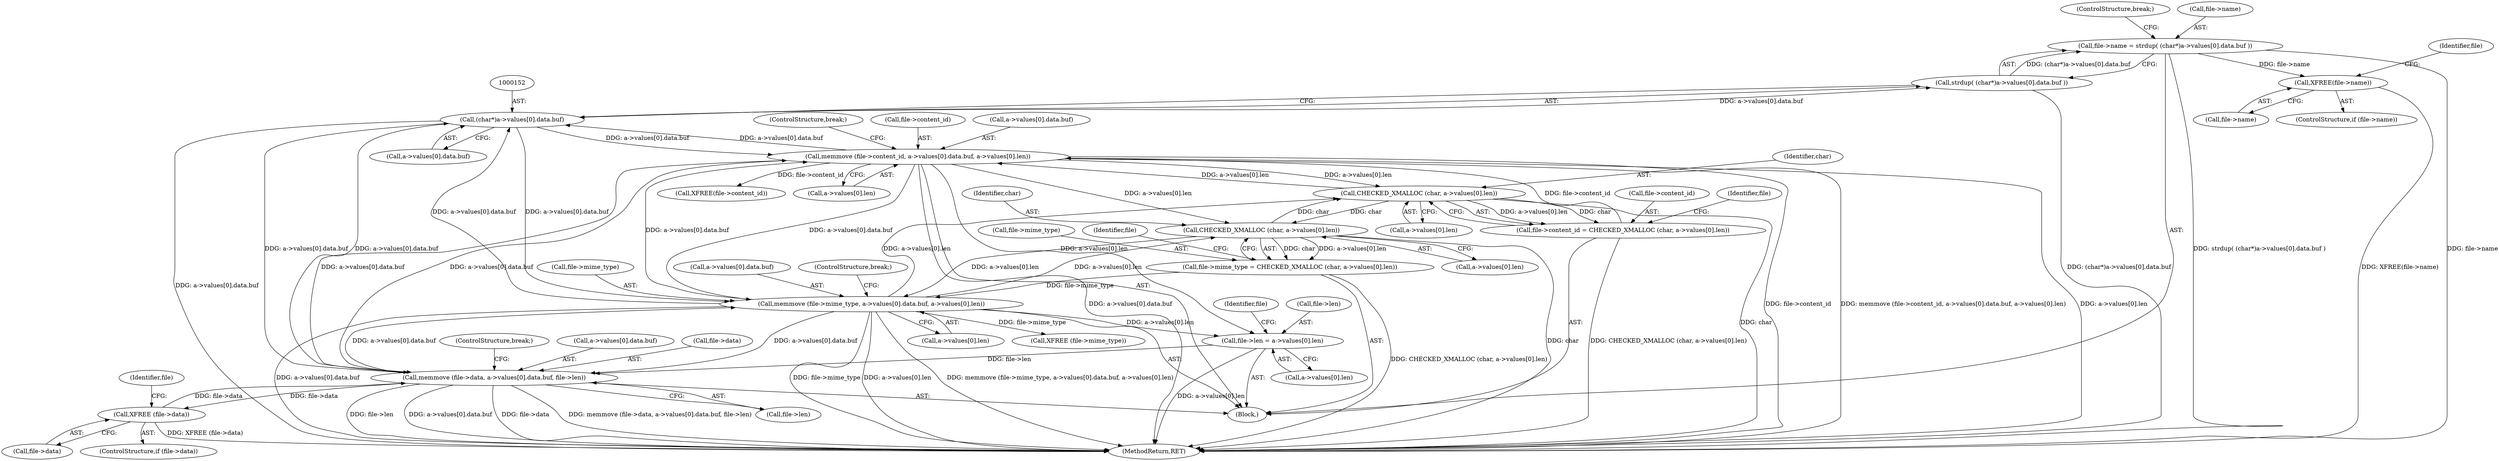 digraph "0_tnef_8dccf79857ceeb7a6d3e42c1e762e7b865d5344d@API" {
"1000146" [label="(Call,file->name = strdup( (char*)a->values[0].data.buf ))"];
"1000150" [label="(Call,strdup( (char*)a->values[0].data.buf ))"];
"1000151" [label="(Call,(char*)a->values[0].data.buf)"];
"1000289" [label="(Call,memmove (file->content_id, a->values[0].data.buf, a->values[0].len))"];
"1000276" [label="(Call,file->content_id = CHECKED_XMALLOC (char, a->values[0].len))"];
"1000280" [label="(Call,CHECKED_XMALLOC (char, a->values[0].len))"];
"1000231" [label="(Call,CHECKED_XMALLOC (char, a->values[0].len))"];
"1000240" [label="(Call,memmove (file->mime_type, a->values[0].data.buf, a->values[0].len))"];
"1000227" [label="(Call,file->mime_type = CHECKED_XMALLOC (char, a->values[0].len))"];
"1000195" [label="(Call,memmove (file->data, a->values[0].data.buf, file->len))"];
"1000191" [label="(Call,XFREE (file->data))"];
"1000176" [label="(Call,file->len = a->values[0].len)"];
"1000142" [label="(Call,XFREE(file->name))"];
"1000227" [label="(Call,file->mime_type = CHECKED_XMALLOC (char, a->values[0].len))"];
"1000143" [label="(Call,file->name)"];
"1000177" [label="(Call,file->len)"];
"1000241" [label="(Call,file->mime_type)"];
"1000192" [label="(Call,file->data)"];
"1000289" [label="(Call,memmove (file->content_id, a->values[0].data.buf, a->values[0].len))"];
"1000280" [label="(Call,CHECKED_XMALLOC (char, a->values[0].len))"];
"1000291" [label="(Identifier,file)"];
"1000150" [label="(Call,strdup( (char*)a->values[0].data.buf ))"];
"1000277" [label="(Call,file->content_id)"];
"1000309" [label="(ControlStructure,break;)"];
"1000195" [label="(Call,memmove (file->data, a->values[0].data.buf, file->len))"];
"1000253" [label="(Call,a->values[0].len)"];
"1000191" [label="(Call,XFREE (file->data))"];
"1000142" [label="(Call,XFREE(file->name))"];
"1000162" [label="(ControlStructure,break;)"];
"1000187" [label="(ControlStructure,if (file->data))"];
"1000240" [label="(Call,memmove (file->mime_type, a->values[0].data.buf, a->values[0].len))"];
"1000272" [label="(Call,XFREE(file->content_id))"];
"1000211" [label="(ControlStructure,break;)"];
"1000138" [label="(ControlStructure,if (file->name))"];
"1000197" [label="(Identifier,file)"];
"1000130" [label="(Block,)"];
"1000281" [label="(Identifier,char)"];
"1000199" [label="(Call,a->values[0].data.buf)"];
"1000302" [label="(Call,a->values[0].len)"];
"1000244" [label="(Call,a->values[0].data.buf)"];
"1000189" [label="(Identifier,file)"];
"1000176" [label="(Call,file->len = a->values[0].len)"];
"1000233" [label="(Call,a->values[0].len)"];
"1000146" [label="(Call,file->name = strdup( (char*)a->values[0].data.buf ))"];
"1000290" [label="(Call,file->content_id)"];
"1000231" [label="(Call,CHECKED_XMALLOC (char, a->values[0].len))"];
"1000260" [label="(ControlStructure,break;)"];
"1000242" [label="(Identifier,file)"];
"1000282" [label="(Call,a->values[0].len)"];
"1000196" [label="(Call,file->data)"];
"1000148" [label="(Identifier,file)"];
"1000228" [label="(Call,file->mime_type)"];
"1000180" [label="(Call,a->values[0].len)"];
"1000312" [label="(MethodReturn,RET)"];
"1000153" [label="(Call,a->values[0].data.buf)"];
"1000293" [label="(Call,a->values[0].data.buf)"];
"1000223" [label="(Call,XFREE (file->mime_type))"];
"1000232" [label="(Identifier,char)"];
"1000208" [label="(Call,file->len)"];
"1000147" [label="(Call,file->name)"];
"1000151" [label="(Call,(char*)a->values[0].data.buf)"];
"1000276" [label="(Call,file->content_id = CHECKED_XMALLOC (char, a->values[0].len))"];
"1000146" -> "1000130"  [label="AST: "];
"1000146" -> "1000150"  [label="CFG: "];
"1000147" -> "1000146"  [label="AST: "];
"1000150" -> "1000146"  [label="AST: "];
"1000162" -> "1000146"  [label="CFG: "];
"1000146" -> "1000312"  [label="DDG: strdup( (char*)a->values[0].data.buf )"];
"1000146" -> "1000312"  [label="DDG: file->name"];
"1000146" -> "1000142"  [label="DDG: file->name"];
"1000150" -> "1000146"  [label="DDG: (char*)a->values[0].data.buf"];
"1000150" -> "1000151"  [label="CFG: "];
"1000151" -> "1000150"  [label="AST: "];
"1000150" -> "1000312"  [label="DDG: (char*)a->values[0].data.buf"];
"1000151" -> "1000150"  [label="DDG: a->values[0].data.buf"];
"1000151" -> "1000153"  [label="CFG: "];
"1000152" -> "1000151"  [label="AST: "];
"1000153" -> "1000151"  [label="AST: "];
"1000151" -> "1000312"  [label="DDG: a->values[0].data.buf"];
"1000289" -> "1000151"  [label="DDG: a->values[0].data.buf"];
"1000195" -> "1000151"  [label="DDG: a->values[0].data.buf"];
"1000240" -> "1000151"  [label="DDG: a->values[0].data.buf"];
"1000151" -> "1000195"  [label="DDG: a->values[0].data.buf"];
"1000151" -> "1000240"  [label="DDG: a->values[0].data.buf"];
"1000151" -> "1000289"  [label="DDG: a->values[0].data.buf"];
"1000289" -> "1000130"  [label="AST: "];
"1000289" -> "1000302"  [label="CFG: "];
"1000290" -> "1000289"  [label="AST: "];
"1000293" -> "1000289"  [label="AST: "];
"1000302" -> "1000289"  [label="AST: "];
"1000309" -> "1000289"  [label="CFG: "];
"1000289" -> "1000312"  [label="DDG: a->values[0].data.buf"];
"1000289" -> "1000312"  [label="DDG: file->content_id"];
"1000289" -> "1000312"  [label="DDG: memmove (file->content_id, a->values[0].data.buf, a->values[0].len)"];
"1000289" -> "1000312"  [label="DDG: a->values[0].len"];
"1000289" -> "1000176"  [label="DDG: a->values[0].len"];
"1000289" -> "1000195"  [label="DDG: a->values[0].data.buf"];
"1000289" -> "1000231"  [label="DDG: a->values[0].len"];
"1000289" -> "1000240"  [label="DDG: a->values[0].data.buf"];
"1000289" -> "1000272"  [label="DDG: file->content_id"];
"1000289" -> "1000280"  [label="DDG: a->values[0].len"];
"1000276" -> "1000289"  [label="DDG: file->content_id"];
"1000195" -> "1000289"  [label="DDG: a->values[0].data.buf"];
"1000240" -> "1000289"  [label="DDG: a->values[0].data.buf"];
"1000280" -> "1000289"  [label="DDG: a->values[0].len"];
"1000276" -> "1000130"  [label="AST: "];
"1000276" -> "1000280"  [label="CFG: "];
"1000277" -> "1000276"  [label="AST: "];
"1000280" -> "1000276"  [label="AST: "];
"1000291" -> "1000276"  [label="CFG: "];
"1000276" -> "1000312"  [label="DDG: CHECKED_XMALLOC (char, a->values[0].len)"];
"1000280" -> "1000276"  [label="DDG: char"];
"1000280" -> "1000276"  [label="DDG: a->values[0].len"];
"1000280" -> "1000282"  [label="CFG: "];
"1000281" -> "1000280"  [label="AST: "];
"1000282" -> "1000280"  [label="AST: "];
"1000280" -> "1000312"  [label="DDG: char"];
"1000280" -> "1000231"  [label="DDG: char"];
"1000231" -> "1000280"  [label="DDG: char"];
"1000240" -> "1000280"  [label="DDG: a->values[0].len"];
"1000231" -> "1000227"  [label="AST: "];
"1000231" -> "1000233"  [label="CFG: "];
"1000232" -> "1000231"  [label="AST: "];
"1000233" -> "1000231"  [label="AST: "];
"1000227" -> "1000231"  [label="CFG: "];
"1000231" -> "1000312"  [label="DDG: char"];
"1000231" -> "1000227"  [label="DDG: char"];
"1000231" -> "1000227"  [label="DDG: a->values[0].len"];
"1000240" -> "1000231"  [label="DDG: a->values[0].len"];
"1000231" -> "1000240"  [label="DDG: a->values[0].len"];
"1000240" -> "1000130"  [label="AST: "];
"1000240" -> "1000253"  [label="CFG: "];
"1000241" -> "1000240"  [label="AST: "];
"1000244" -> "1000240"  [label="AST: "];
"1000253" -> "1000240"  [label="AST: "];
"1000260" -> "1000240"  [label="CFG: "];
"1000240" -> "1000312"  [label="DDG: a->values[0].len"];
"1000240" -> "1000312"  [label="DDG: memmove (file->mime_type, a->values[0].data.buf, a->values[0].len)"];
"1000240" -> "1000312"  [label="DDG: a->values[0].data.buf"];
"1000240" -> "1000312"  [label="DDG: file->mime_type"];
"1000240" -> "1000176"  [label="DDG: a->values[0].len"];
"1000240" -> "1000195"  [label="DDG: a->values[0].data.buf"];
"1000240" -> "1000223"  [label="DDG: file->mime_type"];
"1000227" -> "1000240"  [label="DDG: file->mime_type"];
"1000195" -> "1000240"  [label="DDG: a->values[0].data.buf"];
"1000227" -> "1000130"  [label="AST: "];
"1000228" -> "1000227"  [label="AST: "];
"1000242" -> "1000227"  [label="CFG: "];
"1000227" -> "1000312"  [label="DDG: CHECKED_XMALLOC (char, a->values[0].len)"];
"1000195" -> "1000130"  [label="AST: "];
"1000195" -> "1000208"  [label="CFG: "];
"1000196" -> "1000195"  [label="AST: "];
"1000199" -> "1000195"  [label="AST: "];
"1000208" -> "1000195"  [label="AST: "];
"1000211" -> "1000195"  [label="CFG: "];
"1000195" -> "1000312"  [label="DDG: memmove (file->data, a->values[0].data.buf, file->len)"];
"1000195" -> "1000312"  [label="DDG: file->len"];
"1000195" -> "1000312"  [label="DDG: a->values[0].data.buf"];
"1000195" -> "1000312"  [label="DDG: file->data"];
"1000195" -> "1000191"  [label="DDG: file->data"];
"1000191" -> "1000195"  [label="DDG: file->data"];
"1000176" -> "1000195"  [label="DDG: file->len"];
"1000191" -> "1000187"  [label="AST: "];
"1000191" -> "1000192"  [label="CFG: "];
"1000192" -> "1000191"  [label="AST: "];
"1000197" -> "1000191"  [label="CFG: "];
"1000191" -> "1000312"  [label="DDG: XFREE (file->data)"];
"1000176" -> "1000130"  [label="AST: "];
"1000176" -> "1000180"  [label="CFG: "];
"1000177" -> "1000176"  [label="AST: "];
"1000180" -> "1000176"  [label="AST: "];
"1000189" -> "1000176"  [label="CFG: "];
"1000176" -> "1000312"  [label="DDG: a->values[0].len"];
"1000142" -> "1000138"  [label="AST: "];
"1000142" -> "1000143"  [label="CFG: "];
"1000143" -> "1000142"  [label="AST: "];
"1000148" -> "1000142"  [label="CFG: "];
"1000142" -> "1000312"  [label="DDG: XFREE(file->name)"];
}
